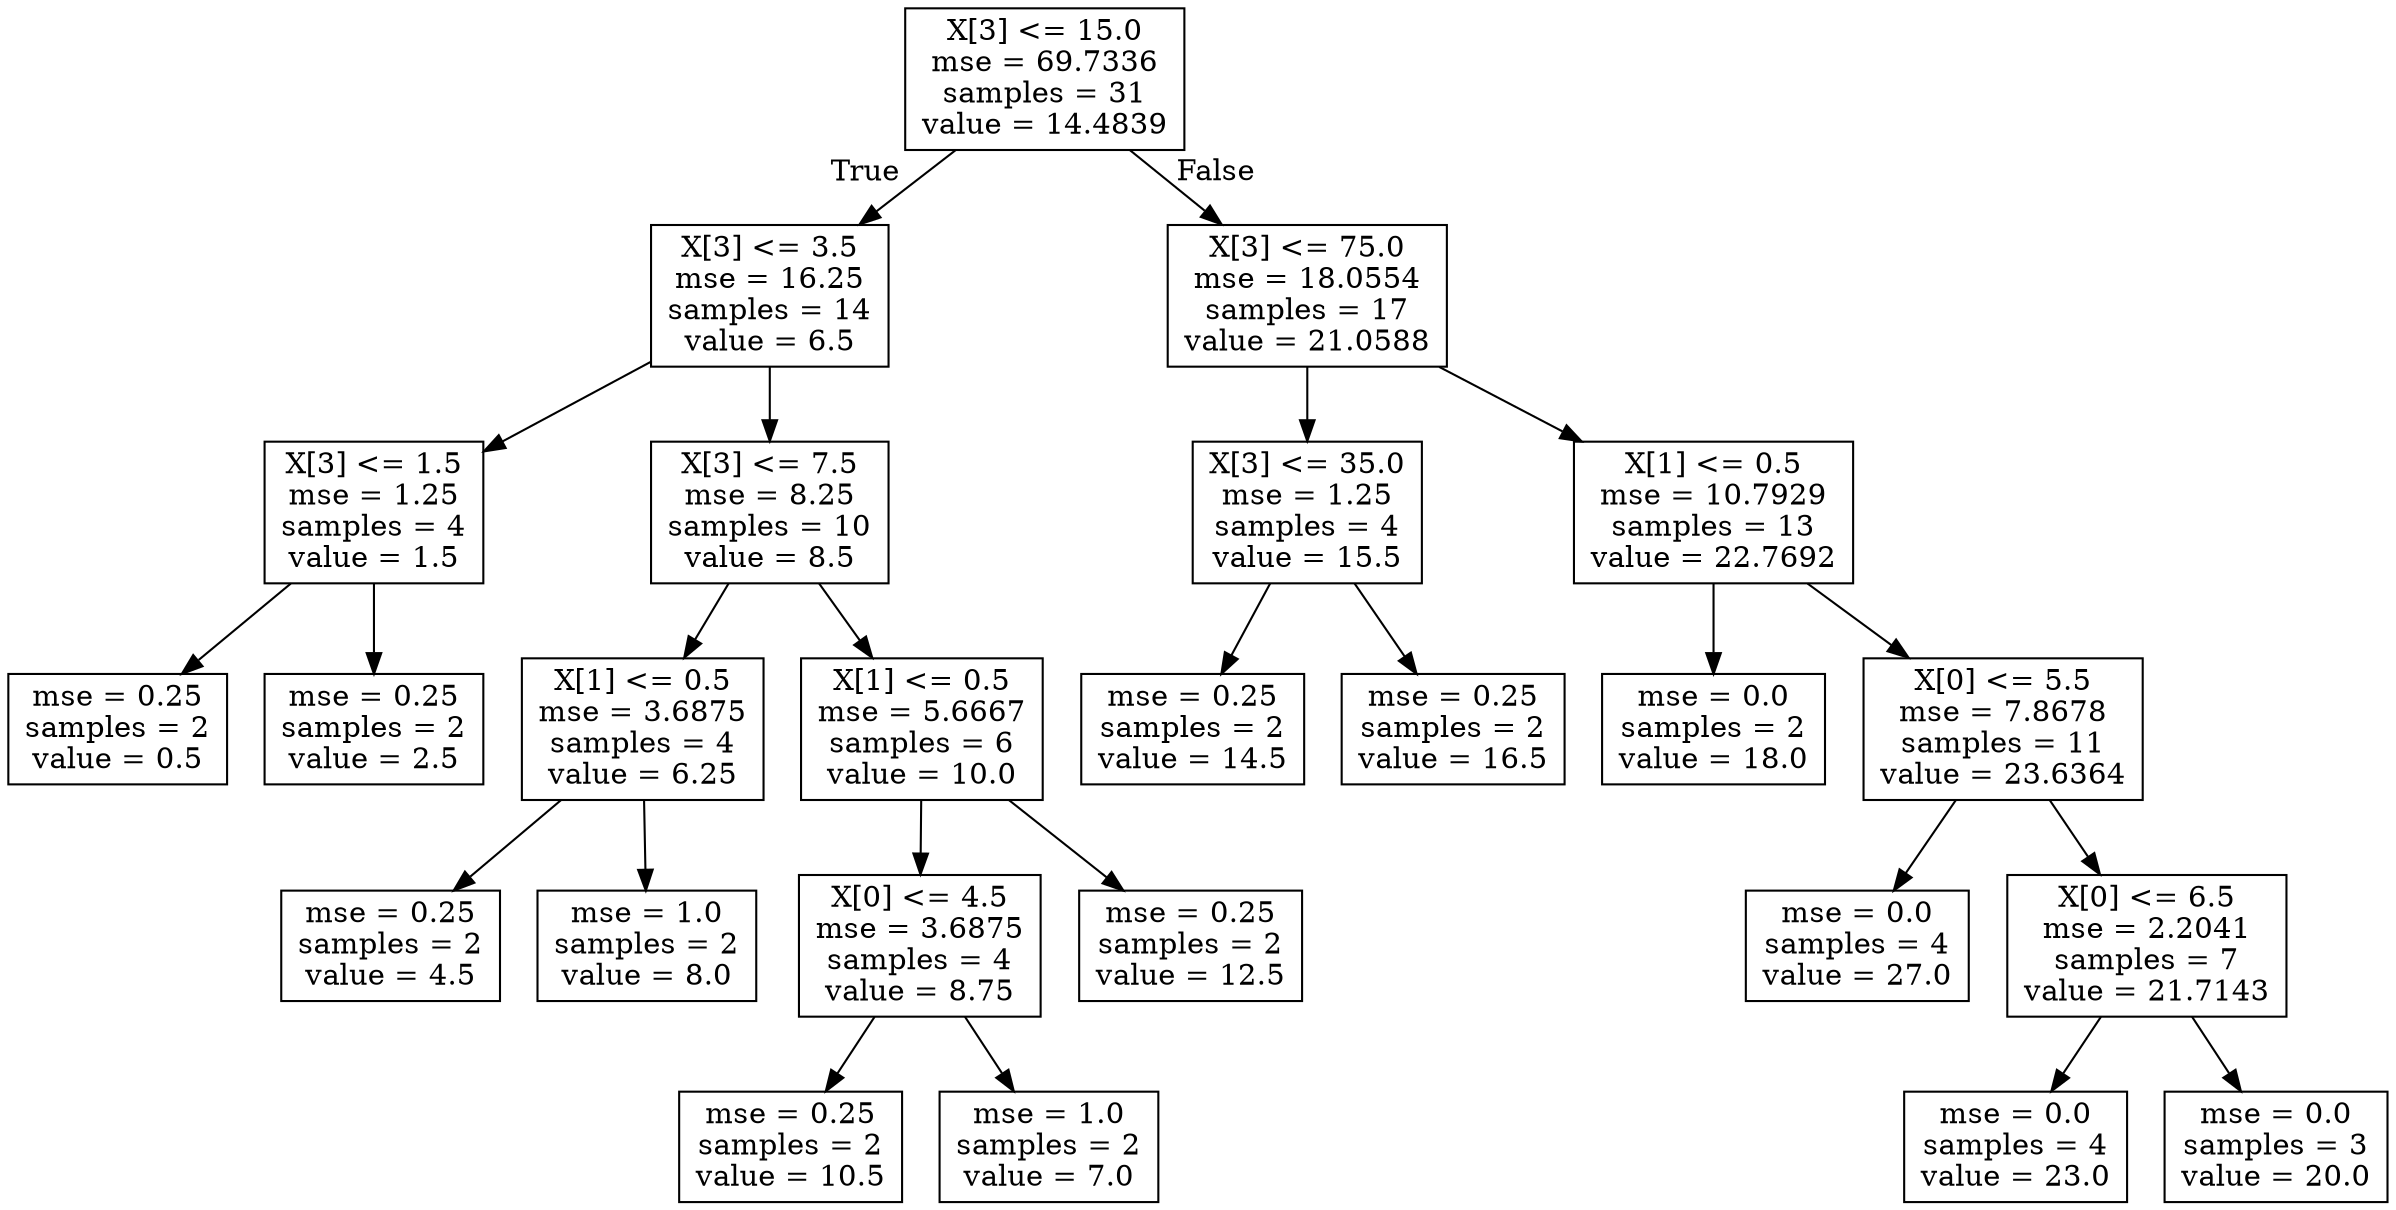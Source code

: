 digraph Tree {
node [shape=box] ;
0 [label="X[3] <= 15.0\nmse = 69.7336\nsamples = 31\nvalue = 14.4839"] ;
1 [label="X[3] <= 3.5\nmse = 16.25\nsamples = 14\nvalue = 6.5"] ;
0 -> 1 [labeldistance=2.5, labelangle=45, headlabel="True"] ;
2 [label="X[3] <= 1.5\nmse = 1.25\nsamples = 4\nvalue = 1.5"] ;
1 -> 2 ;
3 [label="mse = 0.25\nsamples = 2\nvalue = 0.5"] ;
2 -> 3 ;
4 [label="mse = 0.25\nsamples = 2\nvalue = 2.5"] ;
2 -> 4 ;
5 [label="X[3] <= 7.5\nmse = 8.25\nsamples = 10\nvalue = 8.5"] ;
1 -> 5 ;
6 [label="X[1] <= 0.5\nmse = 3.6875\nsamples = 4\nvalue = 6.25"] ;
5 -> 6 ;
7 [label="mse = 0.25\nsamples = 2\nvalue = 4.5"] ;
6 -> 7 ;
8 [label="mse = 1.0\nsamples = 2\nvalue = 8.0"] ;
6 -> 8 ;
9 [label="X[1] <= 0.5\nmse = 5.6667\nsamples = 6\nvalue = 10.0"] ;
5 -> 9 ;
10 [label="X[0] <= 4.5\nmse = 3.6875\nsamples = 4\nvalue = 8.75"] ;
9 -> 10 ;
11 [label="mse = 0.25\nsamples = 2\nvalue = 10.5"] ;
10 -> 11 ;
12 [label="mse = 1.0\nsamples = 2\nvalue = 7.0"] ;
10 -> 12 ;
13 [label="mse = 0.25\nsamples = 2\nvalue = 12.5"] ;
9 -> 13 ;
14 [label="X[3] <= 75.0\nmse = 18.0554\nsamples = 17\nvalue = 21.0588"] ;
0 -> 14 [labeldistance=2.5, labelangle=-45, headlabel="False"] ;
15 [label="X[3] <= 35.0\nmse = 1.25\nsamples = 4\nvalue = 15.5"] ;
14 -> 15 ;
16 [label="mse = 0.25\nsamples = 2\nvalue = 14.5"] ;
15 -> 16 ;
17 [label="mse = 0.25\nsamples = 2\nvalue = 16.5"] ;
15 -> 17 ;
18 [label="X[1] <= 0.5\nmse = 10.7929\nsamples = 13\nvalue = 22.7692"] ;
14 -> 18 ;
19 [label="mse = 0.0\nsamples = 2\nvalue = 18.0"] ;
18 -> 19 ;
20 [label="X[0] <= 5.5\nmse = 7.8678\nsamples = 11\nvalue = 23.6364"] ;
18 -> 20 ;
21 [label="mse = 0.0\nsamples = 4\nvalue = 27.0"] ;
20 -> 21 ;
22 [label="X[0] <= 6.5\nmse = 2.2041\nsamples = 7\nvalue = 21.7143"] ;
20 -> 22 ;
23 [label="mse = 0.0\nsamples = 4\nvalue = 23.0"] ;
22 -> 23 ;
24 [label="mse = 0.0\nsamples = 3\nvalue = 20.0"] ;
22 -> 24 ;
}